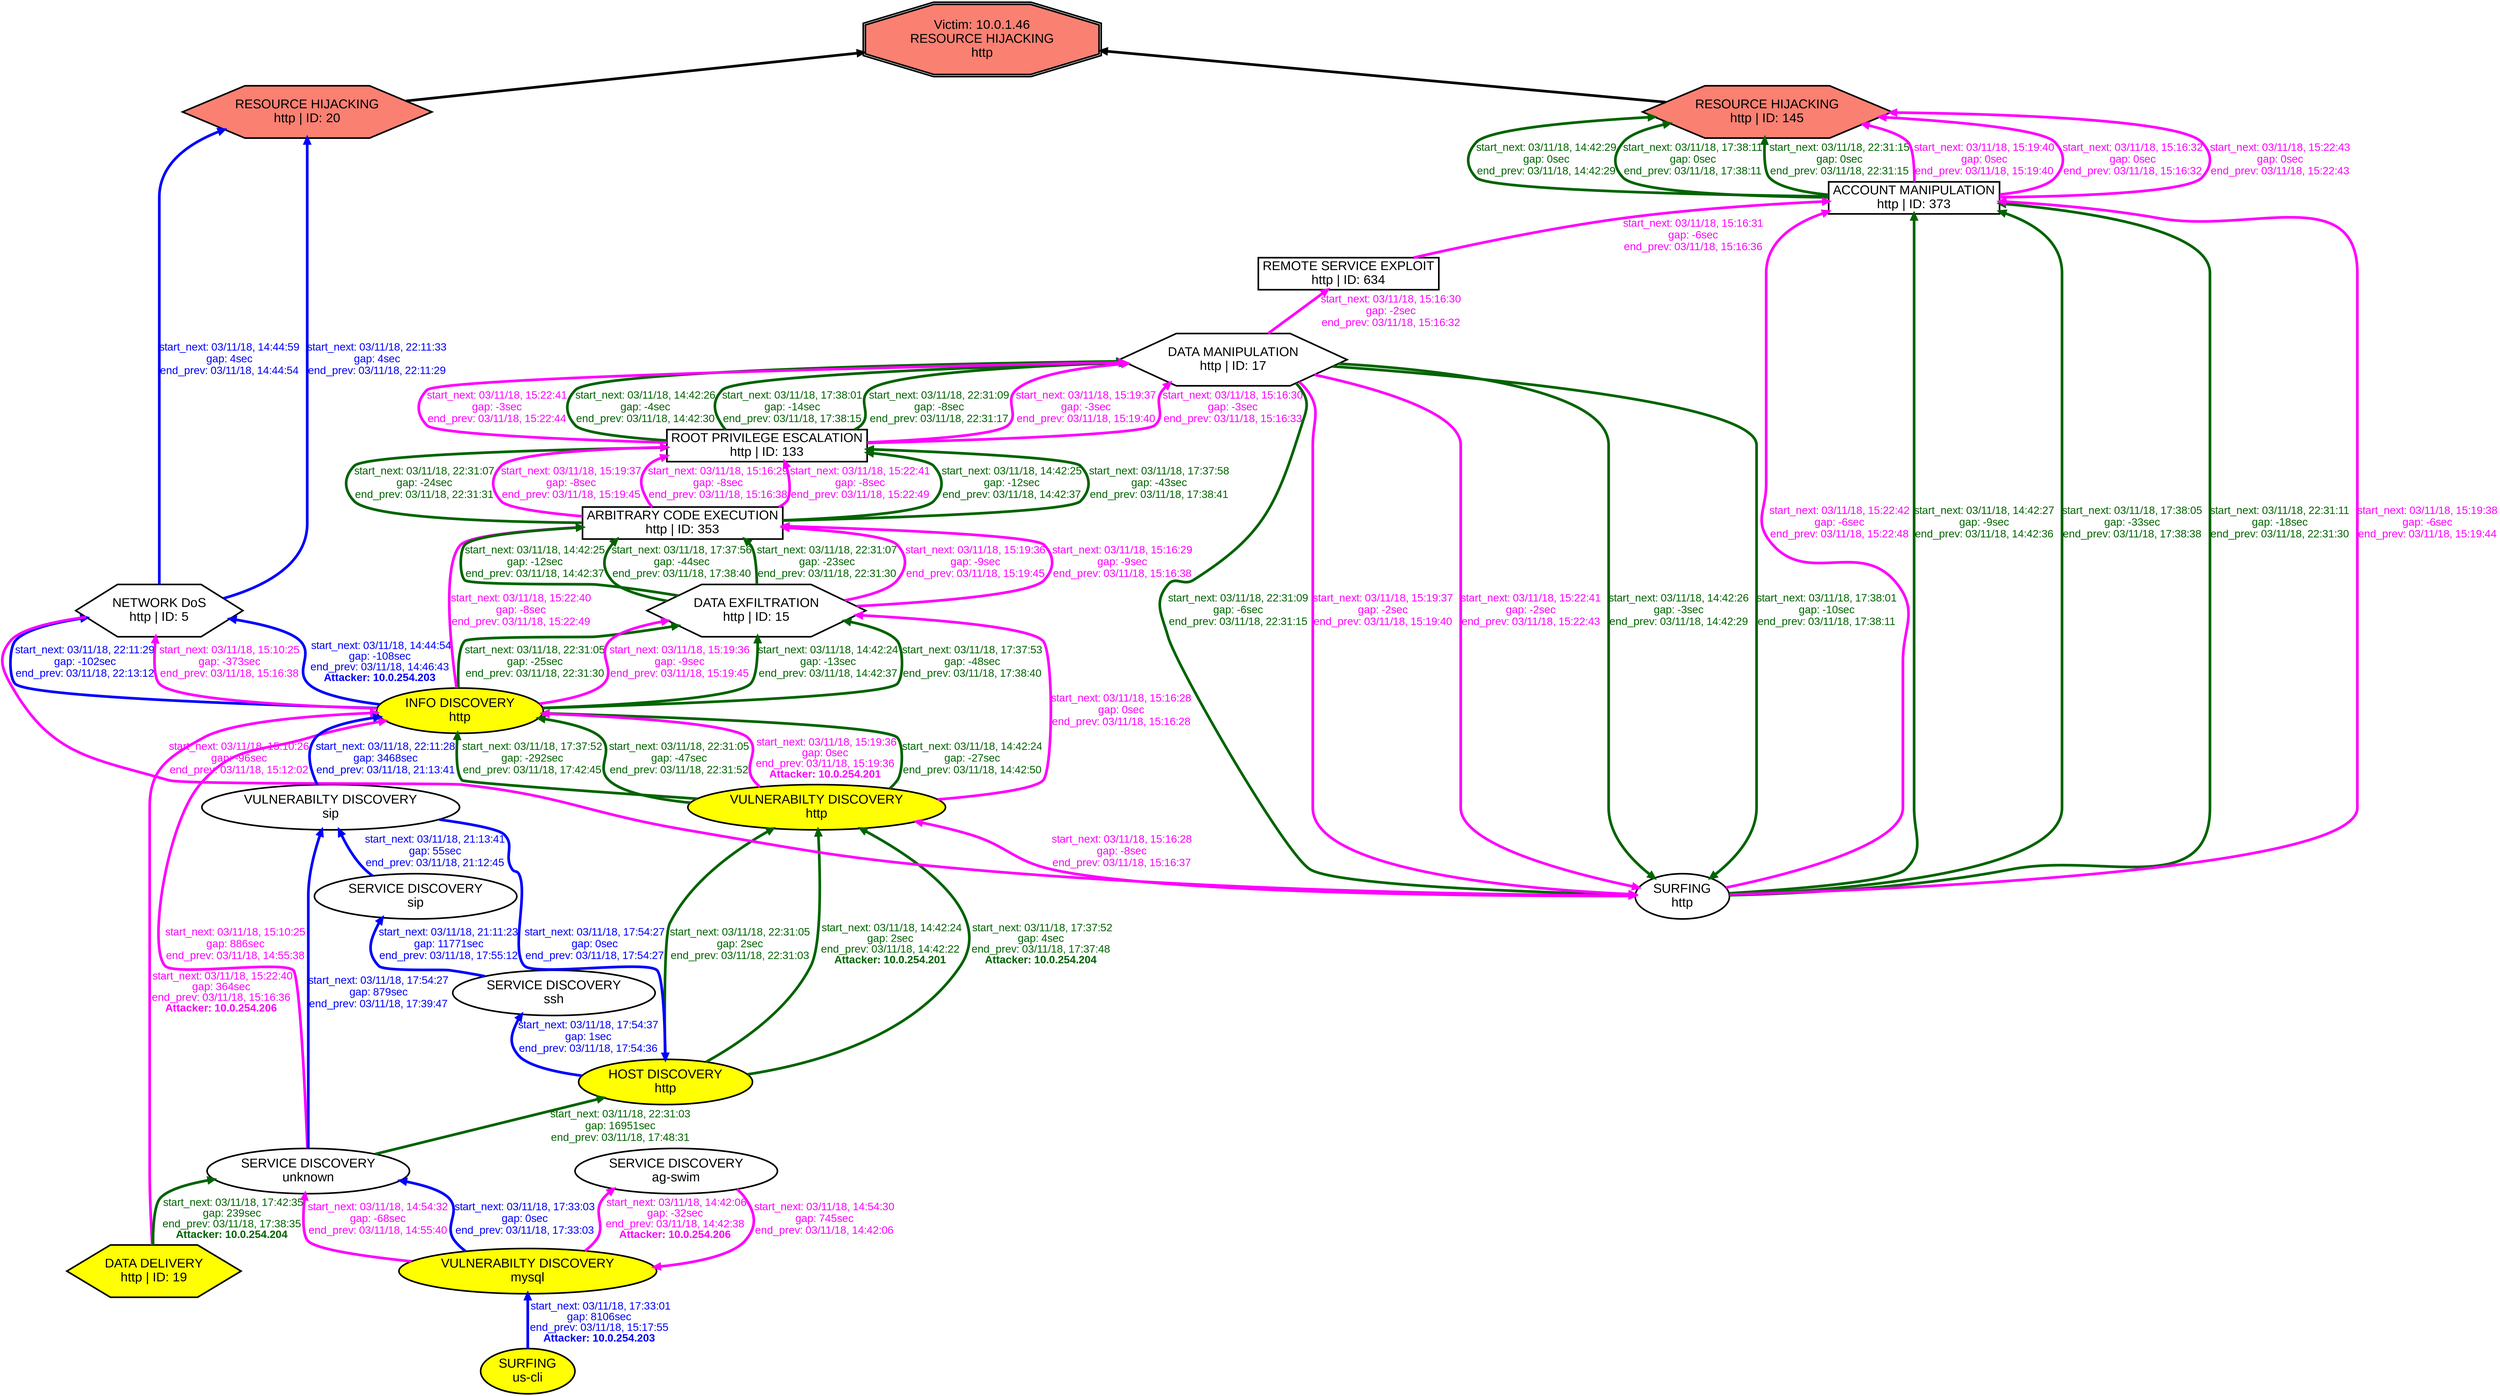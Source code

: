 digraph RESOURCEHIJACKINGhttp {
rankdir="BT"; 
 graph [ nodesep="0.1", ranksep="0.02"] 
 node [ fontname=Arial, fontsize=24,penwidth=3]; 
 edge [ fontname=Arial, fontsize=20,penwidth=5 ];
"Victim: 10.0.1.46
RESOURCE HIJACKING
http" [shape=doubleoctagon, style=filled, fillcolor=salmon];
{ rank = max; "Victim: 10.0.1.46
RESOURCE HIJACKING
http"}
"RESOURCE HIJACKING
http | ID: 145" -> "Victim: 10.0.1.46
RESOURCE HIJACKING
http"
"RESOURCE HIJACKING
http | ID: 145" [style=filled, fillcolor= salmon]
"RESOURCE HIJACKING
http | ID: 20" -> "Victim: 10.0.1.46
RESOURCE HIJACKING
http"
"RESOURCE HIJACKING
http | ID: 20" [style=filled, fillcolor= salmon]
{ rank=same; "RESOURCE HIJACKING
http | ID: 145" "RESOURCE HIJACKING
http | ID: 20"}
"HOST DISCOVERY
http" [style=filled, fillcolor= yellow]
"HOST DISCOVERY
http" -> "VULNERABILTY DISCOVERY
http" [ color=darkgreen] [label=<<font color="darkgreen"> start_next: 03/11/18, 14:42:24<br/>gap: 2sec<br/>end_prev: 03/11/18, 14:42:22</font><br/><font color="darkgreen"><b>Attacker: 10.0.254.201</b></font>>]
"VULNERABILTY DISCOVERY
http" -> "INFO DISCOVERY
http" [ label="start_next: 03/11/18, 14:42:24
gap: -27sec
end_prev: 03/11/18, 14:42:50"][ fontcolor="darkgreen" color=darkgreen]
"INFO DISCOVERY
http" -> "DATA EXFILTRATION
http | ID: 15" [ label="start_next: 03/11/18, 14:42:24
gap: -13sec
end_prev: 03/11/18, 14:42:37"][ fontcolor="darkgreen" color=darkgreen]
"DATA EXFILTRATION
http | ID: 15" -> "ARBITRARY CODE EXECUTION
http | ID: 353" [ label="start_next: 03/11/18, 14:42:25
gap: -12sec
end_prev: 03/11/18, 14:42:37"][ fontcolor="darkgreen" color=darkgreen]
"ARBITRARY CODE EXECUTION
http | ID: 353" -> "ROOT PRIVILEGE ESCALATION
http | ID: 133" [ label="start_next: 03/11/18, 14:42:25
gap: -12sec
end_prev: 03/11/18, 14:42:37"][ fontcolor="darkgreen" color=darkgreen]
"ROOT PRIVILEGE ESCALATION
http | ID: 133" -> "DATA MANIPULATION
http | ID: 17" [ label="start_next: 03/11/18, 14:42:26
gap: -4sec
end_prev: 03/11/18, 14:42:30"][ fontcolor="darkgreen" color=darkgreen]
"DATA MANIPULATION
http | ID: 17" -> "SURFING
http" [ label="start_next: 03/11/18, 14:42:26
gap: -3sec
end_prev: 03/11/18, 14:42:29"][ fontcolor="darkgreen" color=darkgreen]
"SURFING
http" -> "ACCOUNT MANIPULATION
http | ID: 373" [ label="start_next: 03/11/18, 14:42:27
gap: -9sec
end_prev: 03/11/18, 14:42:36"][ fontcolor="darkgreen" color=darkgreen]
"ACCOUNT MANIPULATION
http | ID: 373" -> "RESOURCE HIJACKING
http | ID: 145" [ label="start_next: 03/11/18, 14:42:29
gap: 0sec
end_prev: 03/11/18, 14:42:29"][ fontcolor="darkgreen" color=darkgreen]
"HOST DISCOVERY
http" [style=filled, fillcolor= yellow]
"HOST DISCOVERY
http" -> "VULNERABILTY DISCOVERY
http" [ color=darkgreen] [label=<<font color="darkgreen"> start_next: 03/11/18, 17:37:52<br/>gap: 4sec<br/>end_prev: 03/11/18, 17:37:48</font><br/><font color="darkgreen"><b>Attacker: 10.0.254.204</b></font>>]
"VULNERABILTY DISCOVERY
http" -> "INFO DISCOVERY
http" [ label="start_next: 03/11/18, 17:37:52
gap: -292sec
end_prev: 03/11/18, 17:42:45"][ fontcolor="darkgreen" color=darkgreen]
"INFO DISCOVERY
http" -> "DATA EXFILTRATION
http | ID: 15" [ label="start_next: 03/11/18, 17:37:53
gap: -48sec
end_prev: 03/11/18, 17:38:40"][ fontcolor="darkgreen" color=darkgreen]
"DATA EXFILTRATION
http | ID: 15" -> "ARBITRARY CODE EXECUTION
http | ID: 353" [ label="start_next: 03/11/18, 17:37:56
gap: -44sec
end_prev: 03/11/18, 17:38:40"][ fontcolor="darkgreen" color=darkgreen]
"ARBITRARY CODE EXECUTION
http | ID: 353" -> "ROOT PRIVILEGE ESCALATION
http | ID: 133" [ label="start_next: 03/11/18, 17:37:58
gap: -43sec
end_prev: 03/11/18, 17:38:41"][ fontcolor="darkgreen" color=darkgreen]
"ROOT PRIVILEGE ESCALATION
http | ID: 133" -> "DATA MANIPULATION
http | ID: 17" [ label="start_next: 03/11/18, 17:38:01
gap: -14sec
end_prev: 03/11/18, 17:38:15"][ fontcolor="darkgreen" color=darkgreen]
"DATA MANIPULATION
http | ID: 17" -> "SURFING
http" [ label="start_next: 03/11/18, 17:38:01
gap: -10sec
end_prev: 03/11/18, 17:38:11"][ fontcolor="darkgreen" color=darkgreen]
"SURFING
http" -> "ACCOUNT MANIPULATION
http | ID: 373" [ label="start_next: 03/11/18, 17:38:05
gap: -33sec
end_prev: 03/11/18, 17:38:38"][ fontcolor="darkgreen" color=darkgreen]
"ACCOUNT MANIPULATION
http | ID: 373" -> "RESOURCE HIJACKING
http | ID: 145" [ label="start_next: 03/11/18, 17:38:11
gap: 0sec
end_prev: 03/11/18, 17:38:11"][ fontcolor="darkgreen" color=darkgreen]
"DATA DELIVERY
http | ID: 19" [style=filled, fillcolor= yellow]
"DATA DELIVERY
http | ID: 19" -> "SERVICE DISCOVERY
unknown" [ color=darkgreen] [label=<<font color="darkgreen"> start_next: 03/11/18, 17:42:35<br/>gap: 239sec<br/>end_prev: 03/11/18, 17:38:35</font><br/><font color="darkgreen"><b>Attacker: 10.0.254.204</b></font>>]
"SERVICE DISCOVERY
unknown" -> "HOST DISCOVERY
http" [ label="start_next: 03/11/18, 22:31:03
gap: 16951sec
end_prev: 03/11/18, 17:48:31"][ fontcolor="darkgreen" color=darkgreen]
"HOST DISCOVERY
http" -> "VULNERABILTY DISCOVERY
http" [ label="start_next: 03/11/18, 22:31:05
gap: 2sec
end_prev: 03/11/18, 22:31:03"][ fontcolor="darkgreen" color=darkgreen]
"VULNERABILTY DISCOVERY
http" -> "INFO DISCOVERY
http" [ label="start_next: 03/11/18, 22:31:05
gap: -47sec
end_prev: 03/11/18, 22:31:52"][ fontcolor="darkgreen" color=darkgreen]
"INFO DISCOVERY
http" -> "DATA EXFILTRATION
http | ID: 15" [ label="start_next: 03/11/18, 22:31:05
gap: -25sec
end_prev: 03/11/18, 22:31:30"][ fontcolor="darkgreen" color=darkgreen]
"DATA EXFILTRATION
http | ID: 15" -> "ARBITRARY CODE EXECUTION
http | ID: 353" [ label="start_next: 03/11/18, 22:31:07
gap: -23sec
end_prev: 03/11/18, 22:31:30"][ fontcolor="darkgreen" color=darkgreen]
"ARBITRARY CODE EXECUTION
http | ID: 353" -> "ROOT PRIVILEGE ESCALATION
http | ID: 133" [ label="start_next: 03/11/18, 22:31:07
gap: -24sec
end_prev: 03/11/18, 22:31:31"][ fontcolor="darkgreen" color=darkgreen]
"ROOT PRIVILEGE ESCALATION
http | ID: 133" -> "DATA MANIPULATION
http | ID: 17" [ label="start_next: 03/11/18, 22:31:09
gap: -8sec
end_prev: 03/11/18, 22:31:17"][ fontcolor="darkgreen" color=darkgreen]
"DATA MANIPULATION
http | ID: 17" -> "SURFING
http" [ label="start_next: 03/11/18, 22:31:09
gap: -6sec
end_prev: 03/11/18, 22:31:15"][ fontcolor="darkgreen" color=darkgreen]
"SURFING
http" -> "ACCOUNT MANIPULATION
http | ID: 373" [ label="start_next: 03/11/18, 22:31:11
gap: -18sec
end_prev: 03/11/18, 22:31:30"][ fontcolor="darkgreen" color=darkgreen]
"ACCOUNT MANIPULATION
http | ID: 373" -> "RESOURCE HIJACKING
http | ID: 145" [ label="start_next: 03/11/18, 22:31:15
gap: 0sec
end_prev: 03/11/18, 22:31:15"][ fontcolor="darkgreen" color=darkgreen]
"INFO DISCOVERY
http" [style=filled, fillcolor= yellow]
"INFO DISCOVERY
http" -> "NETWORK DoS
http | ID: 5" [ color=blue] [label=<<font color="blue"> start_next: 03/11/18, 14:44:54<br/>gap: -108sec<br/>end_prev: 03/11/18, 14:46:43</font><br/><font color="blue"><b>Attacker: 10.0.254.203</b></font>>]
"NETWORK DoS
http | ID: 5" -> "RESOURCE HIJACKING
http | ID: 20" [ label="start_next: 03/11/18, 14:44:59
gap: 4sec
end_prev: 03/11/18, 14:44:54"][ fontcolor="blue" color=blue]
"SURFING
us-cli" [style=filled, fillcolor= yellow]
"SURFING
us-cli" -> "VULNERABILTY DISCOVERY
mysql" [ color=blue] [label=<<font color="blue"> start_next: 03/11/18, 17:33:01<br/>gap: 8106sec<br/>end_prev: 03/11/18, 15:17:55</font><br/><font color="blue"><b>Attacker: 10.0.254.203</b></font>>]
"VULNERABILTY DISCOVERY
mysql" -> "SERVICE DISCOVERY
unknown" [ label="start_next: 03/11/18, 17:33:03
gap: 0sec
end_prev: 03/11/18, 17:33:03"][ fontcolor="blue" color=blue]
"SERVICE DISCOVERY
unknown" -> "VULNERABILTY DISCOVERY
sip" [ label="start_next: 03/11/18, 17:54:27
gap: 879sec
end_prev: 03/11/18, 17:39:47"][ fontcolor="blue" color=blue]
"VULNERABILTY DISCOVERY
sip" -> "HOST DISCOVERY
http" [ label="start_next: 03/11/18, 17:54:27
gap: 0sec
end_prev: 03/11/18, 17:54:27"][ fontcolor="blue" color=blue]
"HOST DISCOVERY
http" -> "SERVICE DISCOVERY
ssh" [ label="start_next: 03/11/18, 17:54:37
gap: 1sec
end_prev: 03/11/18, 17:54:36"][ fontcolor="blue" color=blue]
"SERVICE DISCOVERY
ssh" -> "SERVICE DISCOVERY
sip" [ label="start_next: 03/11/18, 21:11:23
gap: 11771sec
end_prev: 03/11/18, 17:55:12"][ fontcolor="blue" color=blue]
"SERVICE DISCOVERY
sip" -> "VULNERABILTY DISCOVERY
sip" [ label="start_next: 03/11/18, 21:13:41
gap: 55sec
end_prev: 03/11/18, 21:12:45"][ fontcolor="blue" color=blue]
"VULNERABILTY DISCOVERY
sip" -> "INFO DISCOVERY
http" [ label="start_next: 03/11/18, 22:11:28
gap: 3468sec
end_prev: 03/11/18, 21:13:41"][ fontcolor="blue" color=blue]
"INFO DISCOVERY
http" -> "NETWORK DoS
http | ID: 5" [ label="start_next: 03/11/18, 22:11:29
gap: -102sec
end_prev: 03/11/18, 22:13:12"][ fontcolor="blue" color=blue]
"NETWORK DoS
http | ID: 5" -> "RESOURCE HIJACKING
http | ID: 20" [ label="start_next: 03/11/18, 22:11:33
gap: 4sec
end_prev: 03/11/18, 22:11:29"][ fontcolor="blue" color=blue]
"VULNERABILTY DISCOVERY
http" [style=filled, fillcolor= yellow]
"VULNERABILTY DISCOVERY
http" -> "INFO DISCOVERY
http" [ color=magenta] [label=<<font color="magenta"> start_next: 03/11/18, 15:19:36<br/>gap: 0sec<br/>end_prev: 03/11/18, 15:19:36</font><br/><font color="magenta"><b>Attacker: 10.0.254.201</b></font>>]
"INFO DISCOVERY
http" -> "DATA EXFILTRATION
http | ID: 15" [ label="start_next: 03/11/18, 15:19:36
gap: -9sec
end_prev: 03/11/18, 15:19:45"][ fontcolor="magenta" color=magenta]
"DATA EXFILTRATION
http | ID: 15" -> "ARBITRARY CODE EXECUTION
http | ID: 353" [ label="start_next: 03/11/18, 15:19:36
gap: -9sec
end_prev: 03/11/18, 15:19:45"][ fontcolor="magenta" color=magenta]
"ARBITRARY CODE EXECUTION
http | ID: 353" -> "ROOT PRIVILEGE ESCALATION
http | ID: 133" [ label="start_next: 03/11/18, 15:19:37
gap: -8sec
end_prev: 03/11/18, 15:19:45"][ fontcolor="magenta" color=magenta]
"ROOT PRIVILEGE ESCALATION
http | ID: 133" -> "DATA MANIPULATION
http | ID: 17" [ label="start_next: 03/11/18, 15:19:37
gap: -3sec
end_prev: 03/11/18, 15:19:40"][ fontcolor="magenta" color=magenta]
"DATA MANIPULATION
http | ID: 17" -> "SURFING
http" [ label="start_next: 03/11/18, 15:19:37
gap: -2sec
end_prev: 03/11/18, 15:19:40"][ fontcolor="magenta" color=magenta]
"SURFING
http" -> "ACCOUNT MANIPULATION
http | ID: 373" [ label="start_next: 03/11/18, 15:19:38
gap: -6sec
end_prev: 03/11/18, 15:19:44"][ fontcolor="magenta" color=magenta]
"ACCOUNT MANIPULATION
http | ID: 373" -> "RESOURCE HIJACKING
http | ID: 145" [ label="start_next: 03/11/18, 15:19:40
gap: 0sec
end_prev: 03/11/18, 15:19:40"][ fontcolor="magenta" color=magenta]
"VULNERABILTY DISCOVERY
mysql" [style=filled, fillcolor= yellow]
"VULNERABILTY DISCOVERY
mysql" -> "SERVICE DISCOVERY
ag-swim" [ color=magenta] [label=<<font color="magenta"> start_next: 03/11/18, 14:42:06<br/>gap: -32sec<br/>end_prev: 03/11/18, 14:42:38</font><br/><font color="magenta"><b>Attacker: 10.0.254.206</b></font>>]
"SERVICE DISCOVERY
ag-swim" -> "VULNERABILTY DISCOVERY
mysql" [ label="start_next: 03/11/18, 14:54:30
gap: 745sec
end_prev: 03/11/18, 14:42:06"][ fontcolor="magenta" color=magenta]
"VULNERABILTY DISCOVERY
mysql" -> "SERVICE DISCOVERY
unknown" [ label="start_next: 03/11/18, 14:54:32
gap: -68sec
end_prev: 03/11/18, 14:55:40"][ fontcolor="magenta" color=magenta]
"SERVICE DISCOVERY
unknown" -> "INFO DISCOVERY
http" [ label="start_next: 03/11/18, 15:10:25
gap: 886sec
end_prev: 03/11/18, 14:55:38"][ fontcolor="magenta" color=magenta]
"INFO DISCOVERY
http" -> "NETWORK DoS
http | ID: 5" [ label="start_next: 03/11/18, 15:10:25
gap: -373sec
end_prev: 03/11/18, 15:16:38"][ fontcolor="magenta" color=magenta]
"NETWORK DoS
http | ID: 5" -> "SURFING
http" [ label="start_next: 03/11/18, 15:10:26
gap: -96sec
end_prev: 03/11/18, 15:12:02"][ fontcolor="magenta" color=magenta]
"SURFING
http" -> "VULNERABILTY DISCOVERY
http" [ label="start_next: 03/11/18, 15:16:28
gap: -8sec
end_prev: 03/11/18, 15:16:37"][ fontcolor="magenta" color=magenta]
"VULNERABILTY DISCOVERY
http" -> "DATA EXFILTRATION
http | ID: 15" [ label="start_next: 03/11/18, 15:16:28
gap: 0sec
end_prev: 03/11/18, 15:16:28"][ fontcolor="magenta" color=magenta]
"DATA EXFILTRATION
http | ID: 15" -> "ARBITRARY CODE EXECUTION
http | ID: 353" [ label="start_next: 03/11/18, 15:16:29
gap: -9sec
end_prev: 03/11/18, 15:16:38"][ fontcolor="magenta" color=magenta]
"ARBITRARY CODE EXECUTION
http | ID: 353" -> "ROOT PRIVILEGE ESCALATION
http | ID: 133" [ label="start_next: 03/11/18, 15:16:29
gap: -8sec
end_prev: 03/11/18, 15:16:38"][ fontcolor="magenta" color=magenta]
"ROOT PRIVILEGE ESCALATION
http | ID: 133" -> "DATA MANIPULATION
http | ID: 17" [ label="start_next: 03/11/18, 15:16:30
gap: -3sec
end_prev: 03/11/18, 15:16:33"][ fontcolor="magenta" color=magenta]
"DATA MANIPULATION
http | ID: 17" -> "REMOTE SERVICE EXPLOIT
http | ID: 634" [ label="start_next: 03/11/18, 15:16:30
gap: -2sec
end_prev: 03/11/18, 15:16:32"][ fontcolor="magenta" color=magenta]
"REMOTE SERVICE EXPLOIT
http | ID: 634" -> "ACCOUNT MANIPULATION
http | ID: 373" [ label="start_next: 03/11/18, 15:16:31
gap: -6sec
end_prev: 03/11/18, 15:16:36"][ fontcolor="magenta" color=magenta]
"ACCOUNT MANIPULATION
http | ID: 373" -> "RESOURCE HIJACKING
http | ID: 145" [ label="start_next: 03/11/18, 15:16:32
gap: 0sec
end_prev: 03/11/18, 15:16:32"][ fontcolor="magenta" color=magenta]
"DATA DELIVERY
http | ID: 19" [style=filled, fillcolor= yellow]
"DATA DELIVERY
http | ID: 19" -> "INFO DISCOVERY
http" [ color=magenta] [label=<<font color="magenta"> start_next: 03/11/18, 15:22:40<br/>gap: 364sec<br/>end_prev: 03/11/18, 15:16:36</font><br/><font color="magenta"><b>Attacker: 10.0.254.206</b></font>>]
"INFO DISCOVERY
http" -> "ARBITRARY CODE EXECUTION
http | ID: 353" [ label="start_next: 03/11/18, 15:22:40
gap: -8sec
end_prev: 03/11/18, 15:22:49"][ fontcolor="magenta" color=magenta]
"ARBITRARY CODE EXECUTION
http | ID: 353" -> "ROOT PRIVILEGE ESCALATION
http | ID: 133" [ label="start_next: 03/11/18, 15:22:41
gap: -8sec
end_prev: 03/11/18, 15:22:49"][ fontcolor="magenta" color=magenta]
"ROOT PRIVILEGE ESCALATION
http | ID: 133" -> "DATA MANIPULATION
http | ID: 17" [ label="start_next: 03/11/18, 15:22:41
gap: -3sec
end_prev: 03/11/18, 15:22:44"][ fontcolor="magenta" color=magenta]
"DATA MANIPULATION
http | ID: 17" -> "SURFING
http" [ label="start_next: 03/11/18, 15:22:41
gap: -2sec
end_prev: 03/11/18, 15:22:43"][ fontcolor="magenta" color=magenta]
"SURFING
http" -> "ACCOUNT MANIPULATION
http | ID: 373" [ label="start_next: 03/11/18, 15:22:42
gap: -6sec
end_prev: 03/11/18, 15:22:48"][ fontcolor="magenta" color=magenta]
"ACCOUNT MANIPULATION
http | ID: 373" -> "RESOURCE HIJACKING
http | ID: 145" [ label="start_next: 03/11/18, 15:22:43
gap: 0sec
end_prev: 03/11/18, 15:22:43"][ fontcolor="magenta" color=magenta]
"HOST DISCOVERY
http" [shape=oval]
"HOST DISCOVERY
http" [tooltip="ET SCAN Nmap Scripting Engine User-Agent Detected (Nmap Scripting Engine)
ET SCAN Possible Nmap User-Agent Observed"]
"VULNERABILTY DISCOVERY
http" [shape=oval]
"VULNERABILTY DISCOVERY
http" [tooltip="ET SCAN Suspicious inbound to mySQL port 3306
ET SCAN Suspicious inbound to MSSQL port 1433
ET SCAN Nikto Web App Scan in Progress
ET SCAN Suspicious inbound to PostgreSQL port 5432
ET SCAN Suspicious inbound to Oracle SQL port 1521
ET SCAN Suspicious inbound to mSQL port 4333"]
"INFO DISCOVERY
http" [shape=oval]
"INFO DISCOVERY
http" [tooltip="GPL WEB_SERVER viewcode access
GPL WEB_SERVER .htaccess access
GPL WEB_SERVER writeto.cnf access
GPL WEB_SERVER iisadmin access
ET WEB_SERVER PHP Easteregg Information-Disclosure (funny-logo)
ET WEB_SPECIFIC_APPS Request to Wordpress W3TC Plug-in dbcache Directory
GPL WEB_SERVER services.cnf access
ET WEB_SERVER PHP Easteregg Information-Disclosure (zend-logo)
GPL EXPLOIT unicode directory traversal attempt
ET WEB_SERVER PHP Easteregg Information-Disclosure (php-logo)
GPL WEB_SERVER service.cnf access
GPL EXPLOIT iisadmpwd attempt
ET WEB_SERVER PHP SESSION SuperGlobal in URI
GPL WEB_SERVER /~root access
GPL WEB_SERVER authors.pwd access
ET WEB_SERVER PHP ENV SuperGlobal in URI
GPL EXPLOIT .cnf access
ET POLICY Proxy TRACE Request - inbound
GPL WEB_SERVER .htpasswd access
GPL WEB_SERVER global.asa access
ET WEB_SERVER PHP SERVER SuperGlobal in URI
GPL EXPLOIT fpcount access
GPL WEB_SERVER globals.pl access
GPL WEB_SERVER 403 Forbidden
GPL WEB_SERVER service.pwd
GPL EXPLOIT ISAPI .idq attempt
ET WEB_SERVER PHP Easteregg Information-Disclosure (phpinfo)
GPL WEB_SERVER printenv access
GPL WEB_SERVER author.exe access
GPL EXPLOIT iissamples access
GPL EXPLOIT .htr access
ET WEB_SERVER PHP REQUEST SuperGlobal in URI"]
"DATA EXFILTRATION
http | ID: 15" [shape=hexagon]
"DATA EXFILTRATION
http | ID: 15" [tooltip="GPL WEB_SERVER Tomcat server snoop access
GPL EXPLOIT ISAPI .ida access
GPL EXPLOIT /msadc/samples/ access
ET WEB_SERVER ColdFusion componentutils access
ET WEB_SERVER /system32/ in Uri - Possible Protected Directory Access Attempt
ET WEB_SPECIFIC_APPS PHP-CGI query string parameter vulnerability
ET WEB_SERVER Possible XXE SYSTEM ENTITY in POST BODY.
ET WEB_SERVER /etc/shadow Detected in URI
GPL EXPLOIT ISAPI .idq access"]
"ARBITRARY CODE EXECUTION
http | ID: 353" [shape=box]
"ARBITRARY CODE EXECUTION
http | ID: 353" [tooltip="ET CURRENT_EVENTS QNAP Shellshock CVE-2014-6271
ET WEB_SPECIFIC_APPS DesktopOnNet don3_requiem.php app_path Parameter Remote File Inclusion
ET WEB_SPECIFIC_APPS Horde type Parameter Local File Inclusion Attempt
ET WEB_SPECIFIC_APPS KR-Web krgourl.php DOCUMENT_ROOT Parameter Remote File Inclusion Attempt
ET WEB_SERVER Possible CVE-2014-6271 Attempt in Headers
ET WEB_SPECIFIC_APPS BASE base_stat_common.php remote file include
ET WEB_SPECIFIC_APPS Golem Gaming Portal root_path Parameter Remote File inclusion Attempt
ET WEB_SPECIFIC_APPS Joomla swMenuPro ImageManager.php Remote File Inclusion Attempt
ET WEB_SPECIFIC_APPS FormMailer formmailer.admin.inc.php BASE_DIR Parameter Remote File Inclusion Attempt
ET WEB_SPECIFIC_APPS AjaxPortal di.php pathtoserverdata Parameter Remote File Inclusion Attempt
ET WEB_SERVER cmd.exe In URI - Possible Command Execution Attempt
ET WEB_SPECIFIC_APPS KingCMS menu.php CONFIG Parameter Remote File Inclusion
ETPRO WEB_SPECIFIC_APPS PHPMoAdmin RCE Attempt
ET WEB_SERVER Exploit Suspected PHP Injection Attack (cmd=)
ET WEB_SPECIFIC_APPS Achievo debugger.php config_atkroot parameter Remote File Inclusion Attempt
ET WEB_SERVER Possible CVE-2014-6271 Attempt
ET WEB_SPECIFIC_APPS Joomla Dada Mail Manager Component config.dadamail.php GLOBALS Parameter Remote File Inclusion
ET WEB_SPECIFIC_APPS WEB-PHP RCE PHPBB 2004-1315
ET WEB_SPECIFIC_APPS DesktopOnNet frontpage.php app_path Parameter Remote File Inclusion
ET WEB_SPECIFIC_APPS Joomla AjaxChat Component ajcuser.php GLOBALS Parameter Remote File Inclusion Attempt"]
"ROOT PRIVILEGE ESCALATION
http | ID: 133" [shape=box]
"ROOT PRIVILEGE ESCALATION
http | ID: 133" [tooltip="ET WEB_SERVER ColdFusion administrator access
ETPRO WEB_SPECIFIC_APPS ipTIME firmware < 9.58 RCE
GPL EXPLOIT administrators.pwd access
GPL EXPLOIT CodeRed v2 root.exe access"]
"DATA MANIPULATION
http | ID: 17" [shape=hexagon]
"DATA MANIPULATION
http | ID: 17" [tooltip="ET WEB_SERVER Possible SQL Injection Attempt SELECT FROM
ET WEB_SERVER MYSQL SELECT CONCAT SQL Injection Attempt
ET WEB_SERVER Possible SQL Injection Attempt UNION SELECT"]
"SURFING
http" [shape=oval]
"SURFING
http" [tooltip="ET WEB_SERVER WEB-PHP phpinfo access"]
"ACCOUNT MANIPULATION
http | ID: 373" [shape=box]
"ACCOUNT MANIPULATION
http | ID: 373" [tooltip="GPL EXPLOIT /iisadmpwd/aexp2.htr access
ET WEB_SERVER SELECT USER SQL Injection Attempt in URI"]
"RESOURCE HIJACKING
http | ID: 145" [shape=hexagon]
"RESOURCE HIJACKING
http | ID: 145" [tooltip="GPL WEB_SERVER Oracle Java Process Manager access"]
"DATA DELIVERY
http | ID: 19" [shape=hexagon]
"DATA DELIVERY
http | ID: 19" [tooltip="ET WEB_SPECIFIC_APPS PHP-Paid4Mail RFI attempt 
ET WEB_SPECIFIC_APPS Possible eFront database.php Remote File Inclusion Attempt
ET WEB_SPECIFIC_APPS MAXcms fm_includes_special Parameter Remote File Inclusion Attempt
ET WEB_SPECIFIC_APPS PHP Aardvark Topsites PHP CONFIG PATH Remote File Include Attempt
ET WEB_SPECIFIC_APPS Possible Mambo/Joomla! com_koesubmit Component 'koesubmit.php' Remote File Inclusion Attempt
ET WEB_SPECIFIC_APPS SERWeb load_lang.php configdir Parameter Remote File Inclusion
ET WEB_SPECIFIC_APPS TECHNOTE shop_this_skin_path Parameter Remote File Inclusion
ET WEB_SPECIFIC_APPS p-Table for WordPress wptable-tinymce.php ABSPATH Parameter RFI Attempt
ET WEB_SPECIFIC_APPS ProjectButler RFI attempt 
ET WEB_SPECIFIC_APPS PHPOF DB_AdoDB.Class.PHP PHPOF_INCLUDE_PATH parameter Remote File Inclusion
ET WEB_SPECIFIC_APPS SAPID get_infochannel.inc.php Remote File inclusion Attempt
ET WEB_SPECIFIC_APPS Joomla Onguma Time Sheet Component onguma.class.php mosConfig_absolute_path Parameter Remote File Inclusion
ET WEB_SPECIFIC_APPS phptraverse mp3_id.php GLOBALS Parameter Remote File Inclusion Attempt
ET WEB_SPECIFIC_APPS Sisplet CMS komentar.php site_path Parameter Remote File Inclusion Attempt
ET WEB_SPECIFIC_APPS SERWeb main_prepend.php functionsdir Parameter Remote File Inclusion
ET WEB_SPECIFIC_APPS Mambo Component com_smf smf.php Remote File Inclusion Attempt
ET WEB_SPECIFIC_APPS OpenX phpAdsNew phpAds_geoPlugin Parameter Remote File Inclusion Attempt
ET WEB_SPECIFIC_APPS Enthusiast path parameter Remote File Inclusion
ET WEB_SPECIFIC_APPS ProdLer prodler.class.php sPath Parameter Remote File Inclusion Attempt
ET WEB_SPECIFIC_APPS PHP Classifieds class.phpmailer.php lang_path Parameter Remote File Inclusion Attempt
ET WEB_SPECIFIC_APPS Joomla Simple RSS Reader admin.rssreader.php mosConfig_live_site Parameter Remote File Inclusion
ET WEB_SPECIFIC_APPS Possible OpenSiteAdmin pageHeader.php Remote File Inclusion Attempt
ET WEB_SPECIFIC_APPS phpSkelSite theme parameter remote file inclusion
ET WEB_SPECIFIC_APPS PointComma pctemplate.php pcConfig Parameter Remote File Inclusion Attempt
ET WEB_SPECIFIC_APPS phPortal gunaysoft.php icerikyolu Parameter Remote File Inclusion
ET WEB_SPECIFIC_APPS OBOphiX fonctions_racine.php chemin_lib parameter Remote File Inclusion Attempt
ET WEB_SPECIFIC_APPS PHP phpMyAgenda rootagenda Remote File Include Attempt
ET WEB_SPECIFIC_APPS Ve-EDIT edit_htmlarea.php highlighter Parameter Remote File Inclusion
ET WEB_SPECIFIC_APPS MODx CMS snippet.reflect.php reflect_base Remote File Inclusion
ET WEB_SPECIFIC_APPS phPortal gunaysoft.php sayfaid Parameter Remote File Inclusion
ET WEB_SPECIFIC_APPS YapBB class_yapbbcooker.php cfgIncludeDirectory Parameter Remote File Inclusion"]
"SERVICE DISCOVERY
unknown" [shape=oval]
"SERVICE DISCOVERY
unknown" [tooltip="ET SCAN Potential VNC Scan 5900-5920
ET SCAN NMAP SIP Version Detection Script Activity
ET SCAN Potential VNC Scan 5800-5820"]
"NETWORK DoS
http | ID: 5" [shape=hexagon]
"NETWORK DoS
http | ID: 5" [tooltip="ET WEB_SERVER Possible Cherokee Web Server GET AUX Request Denial Of Service Attempt"]
"RESOURCE HIJACKING
http | ID: 20" [shape=hexagon]
"RESOURCE HIJACKING
http | ID: 20" [tooltip="GPL WEB_SERVER Oracle Java Process Manager access"]
"SURFING
us-cli" [shape=oval]
"SURFING
us-cli" [tooltip="ET WEB_SERVER WEB-PHP phpinfo access"]
"VULNERABILTY DISCOVERY
mysql" [shape=oval]
"VULNERABILTY DISCOVERY
mysql" [tooltip="ET SCAN Suspicious inbound to mySQL port 3306
ET SCAN Suspicious inbound to MSSQL port 1433
ET SCAN Suspicious inbound to PostgreSQL port 5432
ET SCAN Suspicious inbound to Oracle SQL port 1521
ET SCAN Suspicious inbound to mSQL port 4333"]
"VULNERABILTY DISCOVERY
sip" [shape=oval]
"VULNERABILTY DISCOVERY
sip" [tooltip="ET SCAN Nmap Scripting Engine User-Agent Detected (Nmap NSE)"]
"SERVICE DISCOVERY
ssh" [shape=oval]
"SERVICE DISCOVERY
ssh" [tooltip="ET SCAN Potential SSH Scan
GPL ICMP_INFO PING *NIX"]
"SERVICE DISCOVERY
sip" [shape=oval]
"SERVICE DISCOVERY
sip" [tooltip="ET SCAN NMAP SIP Version Detection Script Activity"]
"SERVICE DISCOVERY
ag-swim" [shape=oval]
"SERVICE DISCOVERY
ag-swim" [tooltip="ET SCAN Potential VNC Scan 5900-5920
ET SCAN Potential VNC Scan 5800-5820"]
"REMOTE SERVICE EXPLOIT
http | ID: 634" [shape=box]
"REMOTE SERVICE EXPLOIT
http | ID: 634" [tooltip="ET WEB_SERVER Script tag in URI Possible Cross Site Scripting Attempt"]
}
